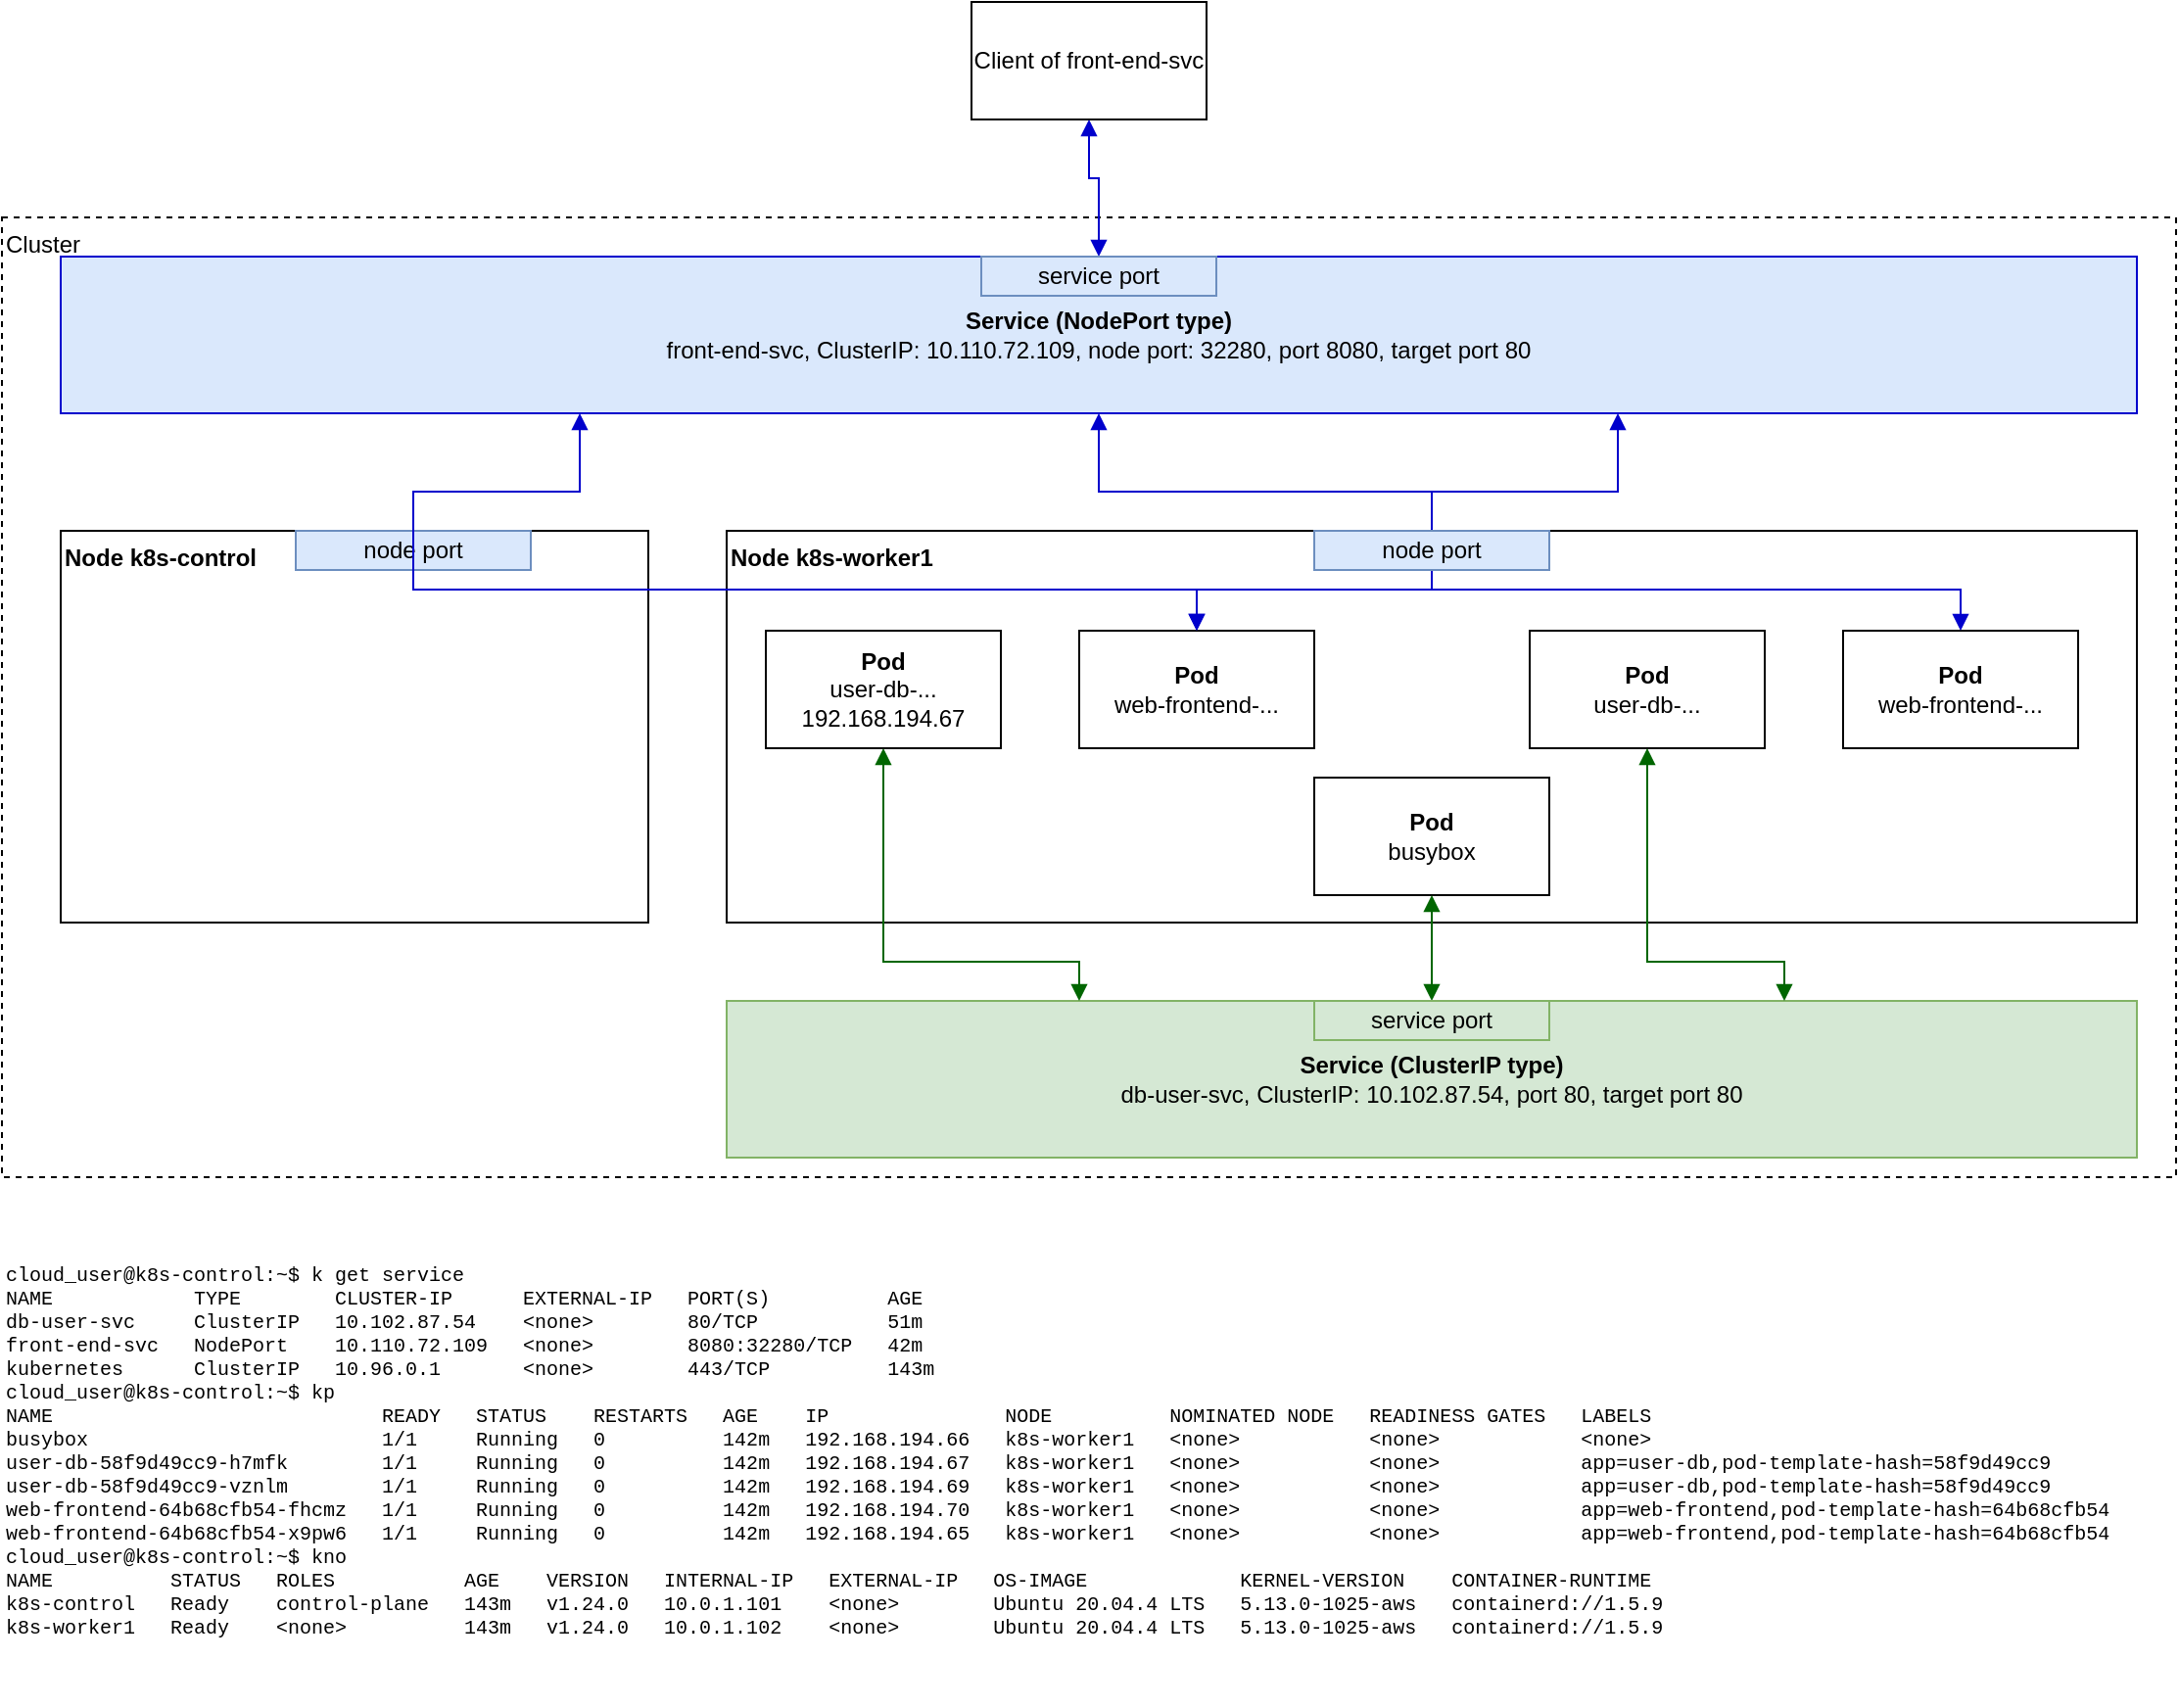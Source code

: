 <mxfile version="17.2.4" type="device"><diagram id="T2igqgZe_aZq3K6j1cEG" name="Page-1"><mxGraphModel dx="1426" dy="852" grid="1" gridSize="10" guides="1" tooltips="1" connect="1" arrows="1" fold="1" page="1" pageScale="1" pageWidth="827" pageHeight="1169" math="0" shadow="0"><root><mxCell id="0"/><mxCell id="1" parent="0"/><mxCell id="Rw0w6TMwffRxoHiF7QkR-14" value="Cluster" style="rounded=0;whiteSpace=wrap;html=1;verticalAlign=top;dashed=1;align=left;" vertex="1" parent="1"><mxGeometry x="50" y="160" width="1110" height="490" as="geometry"/></mxCell><mxCell id="Rw0w6TMwffRxoHiF7QkR-6" value="&lt;b&gt;Node&amp;nbsp;k8s-control&lt;/b&gt;" style="rounded=0;whiteSpace=wrap;html=1;verticalAlign=top;align=left;" vertex="1" parent="1"><mxGeometry x="80" y="320" width="300" height="200" as="geometry"/></mxCell><mxCell id="Rw0w6TMwffRxoHiF7QkR-5" value="&lt;b&gt;Node&amp;nbsp;k8s-worker1&lt;/b&gt;" style="rounded=0;whiteSpace=wrap;html=1;verticalAlign=top;align=left;" vertex="1" parent="1"><mxGeometry x="420" y="320" width="720" height="200" as="geometry"/></mxCell><mxCell id="Rw0w6TMwffRxoHiF7QkR-1" value="&lt;b&gt;Pod&lt;/b&gt;&lt;br&gt;web-frontend-..." style="rounded=0;whiteSpace=wrap;html=1;" vertex="1" parent="1"><mxGeometry x="600" y="371" width="120" height="60" as="geometry"/></mxCell><mxCell id="Rw0w6TMwffRxoHiF7QkR-2" value="&lt;b&gt;Pod&lt;/b&gt;&lt;br&gt;user-db-...&lt;br&gt;192.168.194.67" style="rounded=0;whiteSpace=wrap;html=1;" vertex="1" parent="1"><mxGeometry x="440" y="371" width="120" height="60" as="geometry"/></mxCell><mxCell id="Rw0w6TMwffRxoHiF7QkR-7" value="&lt;b&gt;Service (NodePort type)&lt;/b&gt;&lt;br&gt;front-end-svc, ClusterIP: 10.110.72.109, node port: 32280, port 8080, target port 80" style="rounded=0;whiteSpace=wrap;html=1;verticalAlign=middle;fillColor=#dae8fc;strokeColor=#0000CC;fontColor=#000000;" vertex="1" parent="1"><mxGeometry x="80" y="180" width="1060" height="80" as="geometry"/></mxCell><mxCell id="Rw0w6TMwffRxoHiF7QkR-8" value="&lt;b&gt;Service (ClusterIP type)&lt;/b&gt;&lt;br&gt;db-user-svc, ClusterIP: 10.102.87.54, port 80, target port 80" style="rounded=0;whiteSpace=wrap;html=1;verticalAlign=middle;fillColor=#d5e8d4;strokeColor=#82b366;" vertex="1" parent="1"><mxGeometry x="420" y="560" width="720" height="80" as="geometry"/></mxCell><mxCell id="Rw0w6TMwffRxoHiF7QkR-12" value="&lt;b&gt;Pod&lt;br&gt;&lt;/b&gt;web-frontend-..." style="rounded=0;whiteSpace=wrap;html=1;" vertex="1" parent="1"><mxGeometry x="990" y="371" width="120" height="60" as="geometry"/></mxCell><mxCell id="Rw0w6TMwffRxoHiF7QkR-13" value="&lt;b&gt;Pod&lt;br&gt;&lt;/b&gt;user-db-..." style="rounded=0;whiteSpace=wrap;html=1;" vertex="1" parent="1"><mxGeometry x="830" y="371" width="120" height="60" as="geometry"/></mxCell><mxCell id="Rw0w6TMwffRxoHiF7QkR-18" value="" style="edgeStyle=orthogonalEdgeStyle;html=1;endArrow=block;elbow=vertical;startArrow=block;startFill=1;endFill=1;strokeColor=#0000CC;rounded=0;entryX=0.5;entryY=0;entryDx=0;entryDy=0;exitX=0.5;exitY=1;exitDx=0;exitDy=0;" edge="1" parent="1" source="Rw0w6TMwffRxoHiF7QkR-7" target="Rw0w6TMwffRxoHiF7QkR-1"><mxGeometry width="100" relative="1" as="geometry"><mxPoint x="520" y="420" as="sourcePoint"/><mxPoint x="620" y="420" as="targetPoint"/><Array as="points"><mxPoint x="610" y="300"/><mxPoint x="780" y="300"/><mxPoint x="780" y="350"/><mxPoint x="660" y="350"/></Array></mxGeometry></mxCell><mxCell id="Rw0w6TMwffRxoHiF7QkR-19" value="" style="edgeStyle=orthogonalEdgeStyle;html=1;endArrow=block;elbow=vertical;startArrow=block;startFill=1;endFill=1;strokeColor=#0000CC;rounded=0;entryX=0.5;entryY=0;entryDx=0;entryDy=0;exitX=0.75;exitY=1;exitDx=0;exitDy=0;" edge="1" parent="1" source="Rw0w6TMwffRxoHiF7QkR-7" target="Rw0w6TMwffRxoHiF7QkR-12"><mxGeometry width="100" relative="1" as="geometry"><mxPoint x="790" y="270" as="sourcePoint"/><mxPoint x="670" y="410" as="targetPoint"/><Array as="points"><mxPoint x="875" y="300"/><mxPoint x="780" y="300"/><mxPoint x="780" y="350"/><mxPoint x="1050" y="350"/></Array></mxGeometry></mxCell><mxCell id="Rw0w6TMwffRxoHiF7QkR-20" value="&lt;div style=&quot;font-size: 10px;&quot;&gt;cloud_user@k8s-control:~$ k get service&lt;/div&gt;&lt;div style=&quot;font-size: 10px;&quot;&gt;NAME&amp;nbsp; &amp;nbsp; &amp;nbsp; &amp;nbsp; &amp;nbsp; &amp;nbsp; TYPE&amp;nbsp; &amp;nbsp; &amp;nbsp; &amp;nbsp; CLUSTER-IP&amp;nbsp; &amp;nbsp; &amp;nbsp; EXTERNAL-IP&amp;nbsp; &amp;nbsp;PORT(S)&amp;nbsp; &amp;nbsp; &amp;nbsp; &amp;nbsp; &amp;nbsp; AGE&lt;/div&gt;&lt;div style=&quot;font-size: 10px;&quot;&gt;db-user-svc&amp;nbsp; &amp;nbsp; &amp;nbsp;ClusterIP&amp;nbsp; &amp;nbsp;10.102.87.54&amp;nbsp; &amp;nbsp; &amp;lt;none&amp;gt;&amp;nbsp; &amp;nbsp; &amp;nbsp; &amp;nbsp; 80/TCP&amp;nbsp; &amp;nbsp; &amp;nbsp; &amp;nbsp; &amp;nbsp; &amp;nbsp;51m&lt;/div&gt;&lt;div style=&quot;font-size: 10px;&quot;&gt;front-end-svc&amp;nbsp; &amp;nbsp;NodePort&amp;nbsp; &amp;nbsp; 10.110.72.109&amp;nbsp; &amp;nbsp;&amp;lt;none&amp;gt;&amp;nbsp; &amp;nbsp; &amp;nbsp; &amp;nbsp; 8080:32280/TCP&amp;nbsp; &amp;nbsp;42m&lt;/div&gt;&lt;div style=&quot;font-size: 10px;&quot;&gt;kubernetes&amp;nbsp; &amp;nbsp; &amp;nbsp; ClusterIP&amp;nbsp; &amp;nbsp;10.96.0.1&amp;nbsp; &amp;nbsp; &amp;nbsp; &amp;nbsp;&amp;lt;none&amp;gt;&amp;nbsp; &amp;nbsp; &amp;nbsp; &amp;nbsp; 443/TCP&amp;nbsp; &amp;nbsp; &amp;nbsp; &amp;nbsp; &amp;nbsp; 143m&lt;/div&gt;&lt;div style=&quot;font-size: 10px;&quot;&gt;cloud_user@k8s-control:~$ kp&lt;/div&gt;&lt;div style=&quot;font-size: 10px;&quot;&gt;NAME&amp;nbsp; &amp;nbsp; &amp;nbsp; &amp;nbsp; &amp;nbsp; &amp;nbsp; &amp;nbsp; &amp;nbsp; &amp;nbsp; &amp;nbsp; &amp;nbsp; &amp;nbsp; &amp;nbsp; &amp;nbsp; READY&amp;nbsp; &amp;nbsp;STATUS&amp;nbsp; &amp;nbsp; RESTARTS&amp;nbsp; &amp;nbsp;AGE&amp;nbsp; &amp;nbsp; IP&amp;nbsp; &amp;nbsp; &amp;nbsp; &amp;nbsp; &amp;nbsp; &amp;nbsp; &amp;nbsp; &amp;nbsp;NODE&amp;nbsp; &amp;nbsp; &amp;nbsp; &amp;nbsp; &amp;nbsp; NOMINATED NODE&amp;nbsp; &amp;nbsp;READINESS GATES&amp;nbsp; &amp;nbsp;LABELS&lt;/div&gt;&lt;div style=&quot;font-size: 10px;&quot;&gt;busybox&amp;nbsp; &amp;nbsp; &amp;nbsp; &amp;nbsp; &amp;nbsp; &amp;nbsp; &amp;nbsp; &amp;nbsp; &amp;nbsp; &amp;nbsp; &amp;nbsp; &amp;nbsp; &amp;nbsp;1/1&amp;nbsp; &amp;nbsp; &amp;nbsp;Running&amp;nbsp; &amp;nbsp;0&amp;nbsp; &amp;nbsp; &amp;nbsp; &amp;nbsp; &amp;nbsp; 142m&amp;nbsp; &amp;nbsp;192.168.194.66&amp;nbsp; &amp;nbsp;k8s-worker1&amp;nbsp; &amp;nbsp;&amp;lt;none&amp;gt;&amp;nbsp; &amp;nbsp; &amp;nbsp; &amp;nbsp; &amp;nbsp; &amp;nbsp;&amp;lt;none&amp;gt;&amp;nbsp; &amp;nbsp; &amp;nbsp; &amp;nbsp; &amp;nbsp; &amp;nbsp; &amp;lt;none&amp;gt;&lt;/div&gt;&lt;div style=&quot;font-size: 10px;&quot;&gt;user-db-58f9d49cc9-h7mfk&amp;nbsp; &amp;nbsp; &amp;nbsp; &amp;nbsp; 1/1&amp;nbsp; &amp;nbsp; &amp;nbsp;Running&amp;nbsp; &amp;nbsp;0&amp;nbsp; &amp;nbsp; &amp;nbsp; &amp;nbsp; &amp;nbsp; 142m&amp;nbsp; &amp;nbsp;192.168.194.67&amp;nbsp; &amp;nbsp;k8s-worker1&amp;nbsp; &amp;nbsp;&amp;lt;none&amp;gt;&amp;nbsp; &amp;nbsp; &amp;nbsp; &amp;nbsp; &amp;nbsp; &amp;nbsp;&amp;lt;none&amp;gt;&amp;nbsp; &amp;nbsp; &amp;nbsp; &amp;nbsp; &amp;nbsp; &amp;nbsp; app=user-db,pod-template-hash=58f9d49cc9&lt;/div&gt;&lt;div style=&quot;font-size: 10px;&quot;&gt;user-db-58f9d49cc9-vznlm&amp;nbsp; &amp;nbsp; &amp;nbsp; &amp;nbsp; 1/1&amp;nbsp; &amp;nbsp; &amp;nbsp;Running&amp;nbsp; &amp;nbsp;0&amp;nbsp; &amp;nbsp; &amp;nbsp; &amp;nbsp; &amp;nbsp; 142m&amp;nbsp; &amp;nbsp;192.168.194.69&amp;nbsp; &amp;nbsp;k8s-worker1&amp;nbsp; &amp;nbsp;&amp;lt;none&amp;gt;&amp;nbsp; &amp;nbsp; &amp;nbsp; &amp;nbsp; &amp;nbsp; &amp;nbsp;&amp;lt;none&amp;gt;&amp;nbsp; &amp;nbsp; &amp;nbsp; &amp;nbsp; &amp;nbsp; &amp;nbsp; app=user-db,pod-template-hash=58f9d49cc9&lt;/div&gt;&lt;div style=&quot;font-size: 10px;&quot;&gt;web-frontend-64b68cfb54-fhcmz&amp;nbsp; &amp;nbsp;1/1&amp;nbsp; &amp;nbsp; &amp;nbsp;Running&amp;nbsp; &amp;nbsp;0&amp;nbsp; &amp;nbsp; &amp;nbsp; &amp;nbsp; &amp;nbsp; 142m&amp;nbsp; &amp;nbsp;192.168.194.70&amp;nbsp; &amp;nbsp;k8s-worker1&amp;nbsp; &amp;nbsp;&amp;lt;none&amp;gt;&amp;nbsp; &amp;nbsp; &amp;nbsp; &amp;nbsp; &amp;nbsp; &amp;nbsp;&amp;lt;none&amp;gt;&amp;nbsp; &amp;nbsp; &amp;nbsp; &amp;nbsp; &amp;nbsp; &amp;nbsp; app=web-frontend,pod-template-hash=64b68cfb54&lt;/div&gt;&lt;div style=&quot;font-size: 10px;&quot;&gt;web-frontend-64b68cfb54-x9pw6&amp;nbsp; &amp;nbsp;1/1&amp;nbsp; &amp;nbsp; &amp;nbsp;Running&amp;nbsp; &amp;nbsp;0&amp;nbsp; &amp;nbsp; &amp;nbsp; &amp;nbsp; &amp;nbsp; 142m&amp;nbsp; &amp;nbsp;192.168.194.65&amp;nbsp; &amp;nbsp;k8s-worker1&amp;nbsp; &amp;nbsp;&amp;lt;none&amp;gt;&amp;nbsp; &amp;nbsp; &amp;nbsp; &amp;nbsp; &amp;nbsp; &amp;nbsp;&amp;lt;none&amp;gt;&amp;nbsp; &amp;nbsp; &amp;nbsp; &amp;nbsp; &amp;nbsp; &amp;nbsp; app=web-frontend,pod-template-hash=64b68cfb54&lt;/div&gt;&lt;div style=&quot;font-size: 10px;&quot;&gt;cloud_user@k8s-control:~$ kno&lt;/div&gt;&lt;div style=&quot;font-size: 10px;&quot;&gt;NAME&amp;nbsp; &amp;nbsp; &amp;nbsp; &amp;nbsp; &amp;nbsp; STATUS&amp;nbsp; &amp;nbsp;ROLES&amp;nbsp; &amp;nbsp; &amp;nbsp; &amp;nbsp; &amp;nbsp; &amp;nbsp;AGE&amp;nbsp; &amp;nbsp; VERSION&amp;nbsp; &amp;nbsp;INTERNAL-IP&amp;nbsp; &amp;nbsp;EXTERNAL-IP&amp;nbsp; &amp;nbsp;OS-IMAGE&amp;nbsp; &amp;nbsp; &amp;nbsp; &amp;nbsp; &amp;nbsp; &amp;nbsp; &amp;nbsp;KERNEL-VERSION&amp;nbsp; &amp;nbsp; CONTAINER-RUNTIME&lt;/div&gt;&lt;div style=&quot;font-size: 10px;&quot;&gt;k8s-control&amp;nbsp; &amp;nbsp;Ready&amp;nbsp; &amp;nbsp; control-plane&amp;nbsp; &amp;nbsp;143m&amp;nbsp; &amp;nbsp;v1.24.0&amp;nbsp; &amp;nbsp;10.0.1.101&amp;nbsp; &amp;nbsp; &amp;lt;none&amp;gt;&amp;nbsp; &amp;nbsp; &amp;nbsp; &amp;nbsp; Ubuntu 20.04.4 LTS&amp;nbsp; &amp;nbsp;5.13.0-1025-aws&amp;nbsp; &amp;nbsp;containerd://1.5.9&lt;/div&gt;&lt;div style=&quot;font-size: 10px;&quot;&gt;k8s-worker1&amp;nbsp; &amp;nbsp;Ready&amp;nbsp; &amp;nbsp; &amp;lt;none&amp;gt;&amp;nbsp; &amp;nbsp; &amp;nbsp; &amp;nbsp; &amp;nbsp; 143m&amp;nbsp; &amp;nbsp;v1.24.0&amp;nbsp; &amp;nbsp;10.0.1.102&amp;nbsp; &amp;nbsp; &amp;lt;none&amp;gt;&amp;nbsp; &amp;nbsp; &amp;nbsp; &amp;nbsp; Ubuntu 20.04.4 LTS&amp;nbsp; &amp;nbsp;5.13.0-1025-aws&amp;nbsp; &amp;nbsp;containerd://1.5.9&lt;/div&gt;" style="rounded=0;whiteSpace=wrap;html=1;verticalAlign=middle;align=left;fontFamily=Courier New;fontSize=10;strokeColor=none;" vertex="1" parent="1"><mxGeometry x="50" y="660" width="1110" height="260" as="geometry"/></mxCell><mxCell id="Rw0w6TMwffRxoHiF7QkR-21" value="&lt;b&gt;Pod&lt;/b&gt;&lt;br&gt;busybox" style="rounded=0;whiteSpace=wrap;html=1;" vertex="1" parent="1"><mxGeometry x="720" y="446" width="120" height="60" as="geometry"/></mxCell><mxCell id="Rw0w6TMwffRxoHiF7QkR-22" value="" style="edgeStyle=orthogonalEdgeStyle;html=1;endArrow=block;elbow=vertical;startArrow=block;startFill=1;endFill=1;strokeColor=#006600;rounded=0;entryX=0.75;entryY=0;entryDx=0;entryDy=0;exitX=0.5;exitY=1;exitDx=0;exitDy=0;" edge="1" parent="1" source="Rw0w6TMwffRxoHiF7QkR-13" target="Rw0w6TMwffRxoHiF7QkR-8"><mxGeometry width="100" relative="1" as="geometry"><mxPoint x="970" y="270" as="sourcePoint"/><mxPoint x="1060" y="370" as="targetPoint"/><Array as="points"><mxPoint x="890" y="540"/><mxPoint x="960" y="540"/></Array></mxGeometry></mxCell><mxCell id="Rw0w6TMwffRxoHiF7QkR-23" value="" style="edgeStyle=orthogonalEdgeStyle;html=1;endArrow=block;elbow=vertical;startArrow=block;startFill=1;endFill=1;strokeColor=#006600;rounded=0;entryX=0.25;entryY=0;entryDx=0;entryDy=0;exitX=0.5;exitY=1;exitDx=0;exitDy=0;" edge="1" parent="1" source="Rw0w6TMwffRxoHiF7QkR-2" target="Rw0w6TMwffRxoHiF7QkR-8"><mxGeometry width="100" relative="1" as="geometry"><mxPoint x="900" y="430" as="sourcePoint"/><mxPoint x="970" y="570" as="targetPoint"/><Array as="points"><mxPoint x="500" y="540"/><mxPoint x="600" y="540"/></Array></mxGeometry></mxCell><mxCell id="Rw0w6TMwffRxoHiF7QkR-24" value="Client of front-end-svc" style="rounded=0;whiteSpace=wrap;html=1;" vertex="1" parent="1"><mxGeometry x="545" y="50" width="120" height="60" as="geometry"/></mxCell><mxCell id="Rw0w6TMwffRxoHiF7QkR-25" value="" style="edgeStyle=orthogonalEdgeStyle;html=1;endArrow=block;elbow=vertical;startArrow=block;startFill=1;endFill=1;strokeColor=#0000CC;rounded=0;entryX=0.5;entryY=0;entryDx=0;entryDy=0;exitX=0.5;exitY=1;exitDx=0;exitDy=0;" edge="1" parent="1" source="Rw0w6TMwffRxoHiF7QkR-24" target="Rw0w6TMwffRxoHiF7QkR-7"><mxGeometry width="100" relative="1" as="geometry"><mxPoint x="610" y="270" as="sourcePoint"/><mxPoint x="670" y="370" as="targetPoint"/><Array as="points"><mxPoint x="605" y="140"/><mxPoint x="610" y="140"/></Array></mxGeometry></mxCell><mxCell id="Rw0w6TMwffRxoHiF7QkR-26" value="node port" style="rounded=0;whiteSpace=wrap;html=1;fillColor=#dae8fc;strokeColor=#6c8ebf;" vertex="1" parent="1"><mxGeometry x="720" y="320" width="120" height="20" as="geometry"/></mxCell><mxCell id="Rw0w6TMwffRxoHiF7QkR-27" value="node port" style="rounded=0;whiteSpace=wrap;html=1;fillColor=#dae8fc;strokeColor=#6c8ebf;" vertex="1" parent="1"><mxGeometry x="200" y="320" width="120" height="20" as="geometry"/></mxCell><mxCell id="Rw0w6TMwffRxoHiF7QkR-29" value="" style="edgeStyle=orthogonalEdgeStyle;html=1;endArrow=block;elbow=vertical;startArrow=block;startFill=1;endFill=1;strokeColor=#0000CC;rounded=0;entryX=0.5;entryY=0;entryDx=0;entryDy=0;exitX=0.25;exitY=1;exitDx=0;exitDy=0;" edge="1" parent="1" source="Rw0w6TMwffRxoHiF7QkR-7" target="Rw0w6TMwffRxoHiF7QkR-1"><mxGeometry width="100" relative="1" as="geometry"><mxPoint x="620" y="270" as="sourcePoint"/><mxPoint x="670" y="381" as="targetPoint"/><Array as="points"><mxPoint x="345" y="300"/><mxPoint x="260" y="300"/><mxPoint x="260" y="350"/><mxPoint x="660" y="350"/></Array></mxGeometry></mxCell><mxCell id="Rw0w6TMwffRxoHiF7QkR-30" value="" style="edgeStyle=orthogonalEdgeStyle;html=1;endArrow=block;elbow=vertical;startArrow=block;startFill=1;endFill=1;strokeColor=#006600;rounded=0;entryX=0.5;entryY=0;entryDx=0;entryDy=0;exitX=0.5;exitY=1;exitDx=0;exitDy=0;" edge="1" parent="1" source="Rw0w6TMwffRxoHiF7QkR-21" target="Rw0w6TMwffRxoHiF7QkR-8"><mxGeometry width="100" relative="1" as="geometry"><mxPoint x="900" y="441" as="sourcePoint"/><mxPoint x="970" y="570" as="targetPoint"/><Array as="points"><mxPoint x="780" y="560"/><mxPoint x="780" y="560"/></Array></mxGeometry></mxCell><mxCell id="Rw0w6TMwffRxoHiF7QkR-31" value="service port" style="rounded=0;whiteSpace=wrap;html=1;fillColor=#d5e8d4;strokeColor=#82b366;" vertex="1" parent="1"><mxGeometry x="720" y="560" width="120" height="20" as="geometry"/></mxCell><mxCell id="Rw0w6TMwffRxoHiF7QkR-32" value="service port" style="rounded=0;whiteSpace=wrap;html=1;fillColor=#dae8fc;strokeColor=#6c8ebf;" vertex="1" parent="1"><mxGeometry x="550" y="180" width="120" height="20" as="geometry"/></mxCell></root></mxGraphModel></diagram></mxfile>